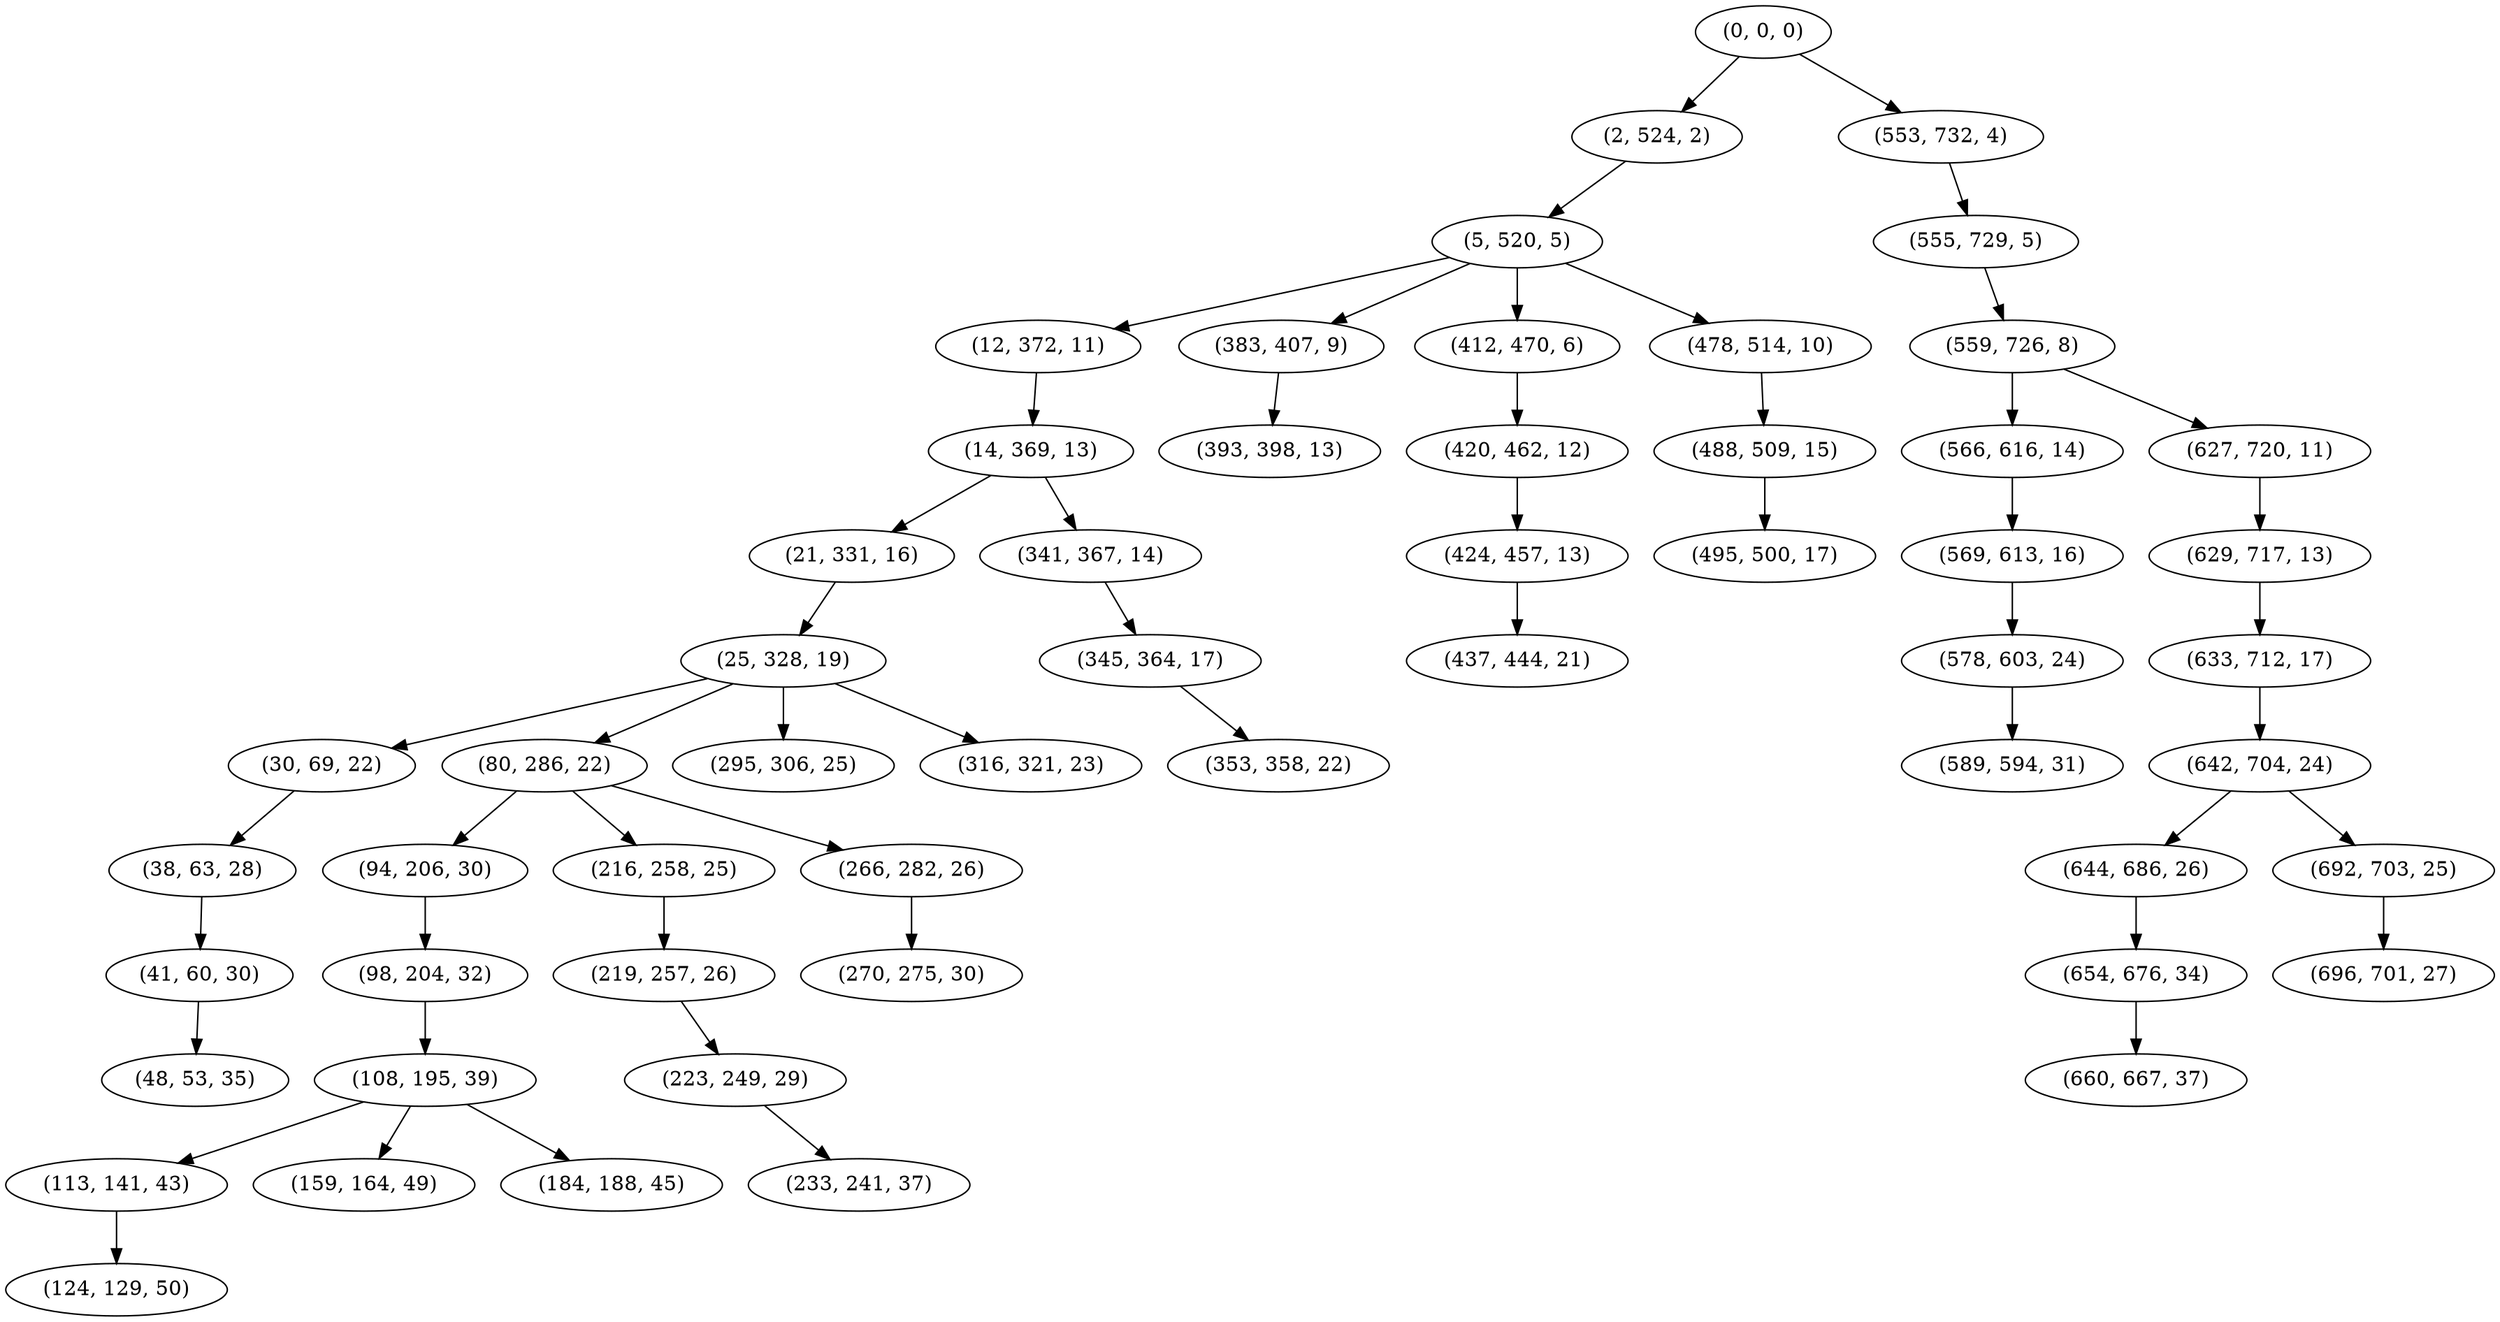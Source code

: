 digraph tree {
    "(0, 0, 0)";
    "(2, 524, 2)";
    "(5, 520, 5)";
    "(12, 372, 11)";
    "(14, 369, 13)";
    "(21, 331, 16)";
    "(25, 328, 19)";
    "(30, 69, 22)";
    "(38, 63, 28)";
    "(41, 60, 30)";
    "(48, 53, 35)";
    "(80, 286, 22)";
    "(94, 206, 30)";
    "(98, 204, 32)";
    "(108, 195, 39)";
    "(113, 141, 43)";
    "(124, 129, 50)";
    "(159, 164, 49)";
    "(184, 188, 45)";
    "(216, 258, 25)";
    "(219, 257, 26)";
    "(223, 249, 29)";
    "(233, 241, 37)";
    "(266, 282, 26)";
    "(270, 275, 30)";
    "(295, 306, 25)";
    "(316, 321, 23)";
    "(341, 367, 14)";
    "(345, 364, 17)";
    "(353, 358, 22)";
    "(383, 407, 9)";
    "(393, 398, 13)";
    "(412, 470, 6)";
    "(420, 462, 12)";
    "(424, 457, 13)";
    "(437, 444, 21)";
    "(478, 514, 10)";
    "(488, 509, 15)";
    "(495, 500, 17)";
    "(553, 732, 4)";
    "(555, 729, 5)";
    "(559, 726, 8)";
    "(566, 616, 14)";
    "(569, 613, 16)";
    "(578, 603, 24)";
    "(589, 594, 31)";
    "(627, 720, 11)";
    "(629, 717, 13)";
    "(633, 712, 17)";
    "(642, 704, 24)";
    "(644, 686, 26)";
    "(654, 676, 34)";
    "(660, 667, 37)";
    "(692, 703, 25)";
    "(696, 701, 27)";
    "(0, 0, 0)" -> "(2, 524, 2)";
    "(0, 0, 0)" -> "(553, 732, 4)";
    "(2, 524, 2)" -> "(5, 520, 5)";
    "(5, 520, 5)" -> "(12, 372, 11)";
    "(5, 520, 5)" -> "(383, 407, 9)";
    "(5, 520, 5)" -> "(412, 470, 6)";
    "(5, 520, 5)" -> "(478, 514, 10)";
    "(12, 372, 11)" -> "(14, 369, 13)";
    "(14, 369, 13)" -> "(21, 331, 16)";
    "(14, 369, 13)" -> "(341, 367, 14)";
    "(21, 331, 16)" -> "(25, 328, 19)";
    "(25, 328, 19)" -> "(30, 69, 22)";
    "(25, 328, 19)" -> "(80, 286, 22)";
    "(25, 328, 19)" -> "(295, 306, 25)";
    "(25, 328, 19)" -> "(316, 321, 23)";
    "(30, 69, 22)" -> "(38, 63, 28)";
    "(38, 63, 28)" -> "(41, 60, 30)";
    "(41, 60, 30)" -> "(48, 53, 35)";
    "(80, 286, 22)" -> "(94, 206, 30)";
    "(80, 286, 22)" -> "(216, 258, 25)";
    "(80, 286, 22)" -> "(266, 282, 26)";
    "(94, 206, 30)" -> "(98, 204, 32)";
    "(98, 204, 32)" -> "(108, 195, 39)";
    "(108, 195, 39)" -> "(113, 141, 43)";
    "(108, 195, 39)" -> "(159, 164, 49)";
    "(108, 195, 39)" -> "(184, 188, 45)";
    "(113, 141, 43)" -> "(124, 129, 50)";
    "(216, 258, 25)" -> "(219, 257, 26)";
    "(219, 257, 26)" -> "(223, 249, 29)";
    "(223, 249, 29)" -> "(233, 241, 37)";
    "(266, 282, 26)" -> "(270, 275, 30)";
    "(341, 367, 14)" -> "(345, 364, 17)";
    "(345, 364, 17)" -> "(353, 358, 22)";
    "(383, 407, 9)" -> "(393, 398, 13)";
    "(412, 470, 6)" -> "(420, 462, 12)";
    "(420, 462, 12)" -> "(424, 457, 13)";
    "(424, 457, 13)" -> "(437, 444, 21)";
    "(478, 514, 10)" -> "(488, 509, 15)";
    "(488, 509, 15)" -> "(495, 500, 17)";
    "(553, 732, 4)" -> "(555, 729, 5)";
    "(555, 729, 5)" -> "(559, 726, 8)";
    "(559, 726, 8)" -> "(566, 616, 14)";
    "(559, 726, 8)" -> "(627, 720, 11)";
    "(566, 616, 14)" -> "(569, 613, 16)";
    "(569, 613, 16)" -> "(578, 603, 24)";
    "(578, 603, 24)" -> "(589, 594, 31)";
    "(627, 720, 11)" -> "(629, 717, 13)";
    "(629, 717, 13)" -> "(633, 712, 17)";
    "(633, 712, 17)" -> "(642, 704, 24)";
    "(642, 704, 24)" -> "(644, 686, 26)";
    "(642, 704, 24)" -> "(692, 703, 25)";
    "(644, 686, 26)" -> "(654, 676, 34)";
    "(654, 676, 34)" -> "(660, 667, 37)";
    "(692, 703, 25)" -> "(696, 701, 27)";
}
